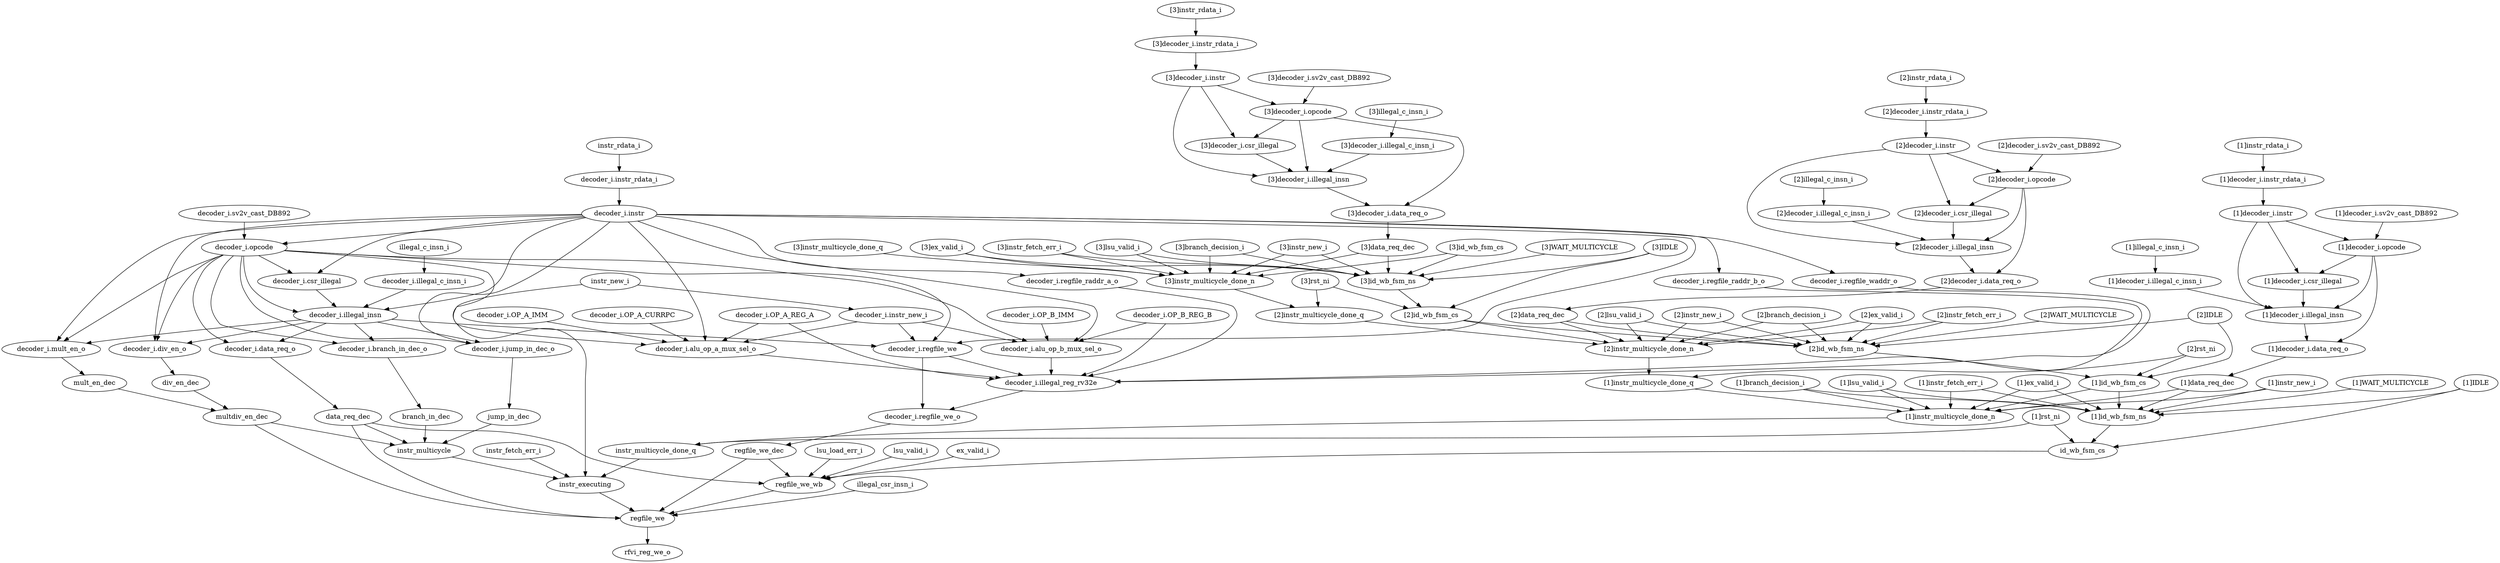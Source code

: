 strict digraph "" {
	"[3]lsu_valid_i"	 [complexity=26,
		importance=0.994132201424,
		rank=0.0382358539009];
	"[3]instr_multicycle_done_n"	 [complexity=24,
		importance=0.033522589719,
		rank=0.00139677457163];
	"[3]lsu_valid_i" -> "[3]instr_multicycle_done_n";
	"[3]id_wb_fsm_ns"	 [complexity=22,
		importance=0.992636238733,
		rank=0.0451198290333];
	"[3]lsu_valid_i" -> "[3]id_wb_fsm_ns";
	"[2]ex_valid_i"	 [complexity=21,
		importance=0.142163053277,
		rank=0.00676966920369];
	"[2]instr_multicycle_done_n"	 [complexity=20,
		importance=0.0263492807063,
		rank=0.00131746403531];
	"[2]ex_valid_i" -> "[2]instr_multicycle_done_n";
	"[2]id_wb_fsm_ns"	 [complexity=17,
		importance=0.140667090587,
		rank=0.00827453474041];
	"[2]ex_valid_i" -> "[2]id_wb_fsm_ns";
	multdiv_en_dec	 [complexity=19,
		importance=0.0178558076773,
		rank=0.000939779351435];
	instr_multicycle	 [complexity=14,
		importance=0.0151773467654,
		rank=0.00108409619753];
	multdiv_en_dec -> instr_multicycle;
	regfile_we	 [complexity=2,
		importance=0.00796297453298,
		rank=0.00398148726649];
	multdiv_en_dec -> regfile_we;
	"decoder_i.data_req_o"	 [complexity=13,
		importance=0.0260387739257,
		rank=0.00200298260967];
	data_req_dec	 [complexity=13,
		importance=0.0243310691879,
		rank=0.00187162070676];
	"decoder_i.data_req_o" -> data_req_dec;
	instr_executing	 [complexity=9,
		importance=0.0120026626807,
		rank=0.00133362918675];
	instr_multicycle -> instr_executing;
	id_wb_fsm_cs	 [complexity=10,
		importance=0.0149343605315,
		rank=0.00149343605315];
	regfile_we_wb	 [complexity=9,
		importance=0.0109906076559,
		rank=0.00122117862843];
	id_wb_fsm_cs -> regfile_we_wb;
	"[2]rst_ni"	 [complexity=16,
		importance=0.274784440367,
		rank=0.0171740275229];
	"[1]instr_multicycle_done_q"	 [complexity=18,
		importance=0.0226896568771,
		rank=0.00126053649317];
	"[2]rst_ni" -> "[1]instr_multicycle_done_q";
	"[1]id_wb_fsm_cs"	 [complexity=15,
		importance=0.136644238838,
		rank=0.00910961592254];
	"[2]rst_ni" -> "[1]id_wb_fsm_cs";
	regfile_we_dec	 [complexity=12,
		importance=0.0141115318439,
		rank=0.001175960987];
	regfile_we_dec -> regfile_we_wb;
	regfile_we_dec -> regfile_we;
	"[1]decoder_i.illegal_insn"	 [complexity=17,
		importance=0.045630533637,
		rank=0.00268414903747];
	"[1]decoder_i.data_req_o"	 [complexity=16,
		importance=0.0419719831747,
		rank=0.00262324894842];
	"[1]decoder_i.illegal_insn" -> "[1]decoder_i.data_req_o";
	"[2]instr_rdata_i"	 [complexity=30,
		importance=0.298601866865,
		rank=0.00995339556216];
	"[2]decoder_i.instr_rdata_i"	 [complexity=30,
		importance=0.297105904174,
		rank=0.00990353013915];
	"[2]instr_rdata_i" -> "[2]decoder_i.instr_rdata_i";
	"decoder_i.csr_illegal"	 [complexity=27,
		importance=0.029540206281,
		rank=0.00109408171411];
	"decoder_i.illegal_insn"	 [complexity=25,
		importance=0.0280334176321,
		rank=0.00112133670528];
	"decoder_i.csr_illegal" -> "decoder_i.illegal_insn";
	"[1]instr_rdata_i"	 [complexity=25,
		importance=0.0551821102516,
		rank=0.00220728441006];
	"[1]decoder_i.instr_rdata_i"	 [complexity=25,
		importance=0.0536861475611,
		rank=0.00214744590245];
	"[1]instr_rdata_i" -> "[1]decoder_i.instr_rdata_i";
	"[1]instr_new_i"	 [complexity=14,
		importance=0.0773248118118,
		rank=0.0055232008437];
	"[1]instr_multicycle_done_n"	 [complexity=16,
		importance=0.0191759716935,
		rank=0.00119849823084];
	"[1]instr_new_i" -> "[1]instr_multicycle_done_n";
	"[1]id_wb_fsm_ns"	 [complexity=12,
		importance=0.0189572122804,
		rank=0.00157976769003];
	"[1]instr_new_i" -> "[1]id_wb_fsm_ns";
	"[1]rst_ni"	 [complexity=11,
		importance=0.0313646837534,
		rank=0.00285133488667];
	"[1]rst_ni" -> id_wb_fsm_cs;
	instr_multicycle_done_q	 [complexity=14,
		importance=0.0155163478643,
		rank=0.00110831056173];
	"[1]rst_ni" -> instr_multicycle_done_q;
	"decoder_i.div_en_o"	 [complexity=22,
		importance=0.0219589291974,
		rank=0.000998133145338];
	div_en_dec	 [complexity=22,
		importance=0.0202208509803,
		rank=0.000919129590015];
	"decoder_i.div_en_o" -> div_en_dec;
	lsu_load_err_i	 [complexity=12,
		importance=0.0124865703463,
		rank=0.00104054752886];
	lsu_load_err_i -> regfile_we_wb;
	"[3]data_req_dec"	 [complexity=26,
		importance=1.98762233134,
		rank=0.0764470127439];
	"[3]data_req_dec" -> "[3]instr_multicycle_done_n";
	"[3]data_req_dec" -> "[3]id_wb_fsm_ns";
	"[2]instr_multicycle_done_n" -> "[1]instr_multicycle_done_q";
	"decoder_i.OP_A_IMM"	 [complexity=30,
		importance=0.0809798318544,
		rank=0.00269932772848];
	"decoder_i.alu_op_a_mux_sel_o"	 [complexity=24,
		importance=0.0264946230547,
		rank=0.00110394262728];
	"decoder_i.OP_A_IMM" -> "decoder_i.alu_op_a_mux_sel_o";
	"[1]decoder_i.illegal_c_insn_i"	 [complexity=18,
		importance=0.0478744945095,
		rank=0.00265969413942];
	"[1]decoder_i.illegal_c_insn_i" -> "[1]decoder_i.illegal_insn";
	"[1]illegal_c_insn_i"	 [complexity=18,
		importance=0.0493704571999,
		rank=0.00274280317777];
	"[1]illegal_c_insn_i" -> "[1]decoder_i.illegal_c_insn_i";
	lsu_valid_i	 [complexity=13,
		importance=0.0124865703463,
		rank=0.000960505411254];
	lsu_valid_i -> regfile_we_wb;
	div_en_dec -> multdiv_en_dec;
	rfvi_reg_we_o	 [complexity=0,
		importance=0.00278912779215,
		rank=0.0];
	"decoder_i.illegal_reg_rv32e"	 [complexity=15,
		importance=0.0223921652507,
		rank=0.00149281101671];
	"decoder_i.regfile_we_o"	 [complexity=12,
		importance=0.0173609945351,
		rank=0.00144674954459];
	"decoder_i.illegal_reg_rv32e" -> "decoder_i.regfile_we_o";
	"[1]WAIT_MULTICYCLE"	 [complexity=22,
		importance=0.0773248118118,
		rank=0.00351476417327];
	"[1]WAIT_MULTICYCLE" -> "[1]id_wb_fsm_ns";
	"decoder_i.regfile_waddr_o"	 [complexity=24,
		importance=0.0238920999924,
		rank=0.000995504166348];
	"decoder_i.regfile_waddr_o" -> "decoder_i.illegal_reg_rv32e";
	illegal_csr_insn_i	 [complexity=9,
		importance=0.00945893722341,
		rank=0.00105099302482];
	illegal_csr_insn_i -> regfile_we;
	"decoder_i.regfile_we"	 [complexity=24,
		importance=0.0243748671698,
		rank=0.00101561946541];
	"decoder_i.regfile_we" -> "decoder_i.illegal_reg_rv32e";
	"decoder_i.regfile_we" -> "decoder_i.regfile_we_o";
	instr_multicycle_done_q -> instr_executing;
	"[2]instr_fetch_err_i"	 [complexity=19,
		importance=0.564164325038,
		rank=0.0296928592125];
	"[2]instr_fetch_err_i" -> "[2]instr_multicycle_done_n";
	"[2]instr_fetch_err_i" -> "[2]id_wb_fsm_ns";
	mult_en_dec	 [complexity=22,
		importance=0.0202208509803,
		rank=0.000919129590015];
	mult_en_dec -> multdiv_en_dec;
	"[2]decoder_i.opcode"	 [complexity=25,
		importance=0.292805011823,
		rank=0.0117122004729];
	"[2]decoder_i.csr_illegal"	 [complexity=24,
		importance=0.290557078899,
		rank=0.0121065449541];
	"[2]decoder_i.opcode" -> "[2]decoder_i.csr_illegal";
	"[2]decoder_i.illegal_insn"	 [complexity=22,
		importance=0.28905029025,
		rank=0.0131386495568];
	"[2]decoder_i.opcode" -> "[2]decoder_i.illegal_insn";
	"[2]decoder_i.data_req_o"	 [complexity=21,
		importance=0.285391739788,
		rank=0.013590082847];
	"[2]decoder_i.opcode" -> "[2]decoder_i.data_req_o";
	"[1]instr_multicycle_done_q" -> "[1]instr_multicycle_done_n";
	"[1]branch_decision_i"	 [complexity=16,
		importance=0.0204531749708,
		rank=0.00127832343567];
	"[1]branch_decision_i" -> "[1]instr_multicycle_done_n";
	"[1]branch_decision_i" -> "[1]id_wb_fsm_ns";
	"[2]decoder_i.instr"	 [complexity=28,
		importance=0.295235942393,
		rank=0.0105441407997];
	"[2]decoder_i.instr" -> "[2]decoder_i.opcode";
	"[2]decoder_i.instr" -> "[2]decoder_i.csr_illegal";
	"[2]decoder_i.instr" -> "[2]decoder_i.illegal_insn";
	"[1]instr_multicycle_done_n" -> instr_multicycle_done_q;
	"[3]IDLE"	 [complexity=28,
		importance=1.98676844016,
		rank=0.0709560157199];
	"[2]id_wb_fsm_cs"	 [complexity=20,
		importance=0.988613386984,
		rank=0.0494306693492];
	"[3]IDLE" -> "[2]id_wb_fsm_cs";
	"[3]IDLE" -> "[3]id_wb_fsm_ns";
	"decoder_i.instr_rdata_i"	 [complexity=33,
		importance=0.0360890315562,
		rank=0.00109360701686];
	"decoder_i.instr"	 [complexity=31,
		importance=0.0342190697748,
		rank=0.00110384096048];
	"decoder_i.instr_rdata_i" -> "decoder_i.instr";
	"[3]decoder_i.instr"	 [complexity=33,
		importance=1.99917423869,
		rank=0.0605810375359];
	"[3]decoder_i.csr_illegal"	 [complexity=29,
		importance=1.99449537519,
		rank=0.0687757025928];
	"[3]decoder_i.instr" -> "[3]decoder_i.csr_illegal";
	"[3]decoder_i.opcode"	 [complexity=30,
		importance=1.99674330812,
		rank=0.0665581102705];
	"[3]decoder_i.instr" -> "[3]decoder_i.opcode";
	"[3]decoder_i.illegal_insn"	 [complexity=27,
		importance=1.99298858654,
		rank=0.0738143920942];
	"[3]decoder_i.instr" -> "[3]decoder_i.illegal_insn";
	"[1]IDLE"	 [complexity=18,
		importance=0.0394103872511,
		rank=0.0021894659584];
	"[1]IDLE" -> id_wb_fsm_cs;
	"[1]IDLE" -> "[1]id_wb_fsm_ns";
	"[1]id_wb_fsm_cs" -> "[1]instr_multicycle_done_n";
	"[1]id_wb_fsm_cs" -> "[1]id_wb_fsm_ns";
	instr_fetch_err_i	 [complexity=14,
		importance=0.0134986253712,
		rank=0.000964187526512];
	instr_fetch_err_i -> instr_executing;
	"decoder_i.OP_A_REG_A"	 [complexity=42,
		importance=1.24674324626,
		rank=0.0296843630062];
	"decoder_i.OP_A_REG_A" -> "decoder_i.illegal_reg_rv32e";
	"decoder_i.OP_A_REG_A" -> "decoder_i.alu_op_a_mux_sel_o";
	jump_in_dec	 [complexity=19,
		importance=0.0175234232582,
		rank=0.000922285434642];
	jump_in_dec -> instr_multicycle;
	"[3]branch_decision_i"	 [complexity=26,
		importance=0.994132201424,
		rank=0.0382358539009];
	"[3]branch_decision_i" -> "[3]instr_multicycle_done_n";
	"[3]branch_decision_i" -> "[3]id_wb_fsm_ns";
	regfile_we_wb -> regfile_we;
	"[3]instr_new_i"	 [complexity=24,
		importance=3.97204091762,
		rank=0.165501704901];
	"[3]instr_new_i" -> "[3]instr_multicycle_done_n";
	"[3]instr_new_i" -> "[3]id_wb_fsm_ns";
	"[1]lsu_valid_i"	 [complexity=16,
		importance=0.0204531749708,
		rank=0.00127832343567];
	"[1]lsu_valid_i" -> "[1]instr_multicycle_done_n";
	"[1]lsu_valid_i" -> "[1]id_wb_fsm_ns";
	"[3]id_wb_fsm_cs"	 [complexity=25,
		importance=6.95239742401,
		rank=0.27809589696];
	"[3]id_wb_fsm_cs" -> "[3]instr_multicycle_done_n";
	"[3]id_wb_fsm_cs" -> "[3]id_wb_fsm_ns";
	instr_new_i	 [complexity=27,
		importance=0.124905629555,
		rank=0.00462613442797];
	instr_new_i -> instr_executing;
	"decoder_i.instr_new_i"	 [complexity=27,
		importance=0.123409666865,
		rank=0.0045707284024];
	instr_new_i -> "decoder_i.instr_new_i";
	"[1]data_req_dec"	 [complexity=16,
		importance=0.0402642784368,
		rank=0.0025165174023];
	"[1]data_req_dec" -> "[1]instr_multicycle_done_n";
	"[1]data_req_dec" -> "[1]id_wb_fsm_ns";
	"[2]WAIT_MULTICYCLE"	 [complexity=27,
		importance=0.564164325038,
		rank=0.0208949750014];
	"[2]WAIT_MULTICYCLE" -> "[2]id_wb_fsm_ns";
	"decoder_i.alu_op_b_mux_sel_o"	 [complexity=24,
		importance=0.0257560119414,
		rank=0.00107316716423];
	"decoder_i.alu_op_b_mux_sel_o" -> "decoder_i.illegal_reg_rv32e";
	instr_executing -> regfile_we;
	"[3]instr_multicycle_done_q"	 [complexity=26,
		importance=0.0370362749026,
		rank=0.00142447211164];
	"[3]instr_multicycle_done_q" -> "[3]instr_multicycle_done_n";
	"[2]id_wb_fsm_ns" -> "[1]id_wb_fsm_cs";
	"[2]instr_multicycle_done_q"	 [complexity=22,
		importance=0.0298629658898,
		rank=0.00135740754045];
	"[3]instr_multicycle_done_n" -> "[2]instr_multicycle_done_q";
	branch_in_dec	 [complexity=19,
		importance=0.0175257597361,
		rank=0.000922408407162];
	branch_in_dec -> instr_multicycle;
	"[3]rst_ni"	 [complexity=21,
		importance=1.97872273666,
		rank=0.0942248922219];
	"[3]rst_ni" -> "[2]id_wb_fsm_cs";
	"[3]rst_ni" -> "[2]instr_multicycle_done_q";
	data_req_dec -> instr_multicycle;
	data_req_dec -> regfile_we_wb;
	data_req_dec -> regfile_we;
	"[1]decoder_i.instr"	 [complexity=23,
		importance=0.0518161857797,
		rank=0.0022528776426];
	"[1]decoder_i.instr_rdata_i" -> "[1]decoder_i.instr";
	"[2]id_wb_fsm_cs" -> "[2]instr_multicycle_done_n";
	"[2]id_wb_fsm_cs" -> "[2]id_wb_fsm_ns";
	"[1]id_wb_fsm_ns" -> id_wb_fsm_cs;
	"[2]decoder_i.csr_illegal" -> "[2]decoder_i.illegal_insn";
	"[3]id_wb_fsm_ns" -> "[2]id_wb_fsm_cs";
	regfile_we -> rfvi_reg_we_o;
	"[2]lsu_valid_i"	 [complexity=21,
		importance=0.142163053277,
		rank=0.00676966920369];
	"[2]lsu_valid_i" -> "[2]instr_multicycle_done_n";
	"[2]lsu_valid_i" -> "[2]id_wb_fsm_ns";
	"decoder_i.jump_in_dec_o"	 [complexity=19,
		importance=0.0192235726236,
		rank=0.00101176698019];
	"decoder_i.jump_in_dec_o" -> jump_in_dec;
	"[1]instr_fetch_err_i"	 [complexity=14,
		importance=0.0773248118118,
		rank=0.0055232008437];
	"[1]instr_fetch_err_i" -> "[1]instr_multicycle_done_n";
	"[1]instr_fetch_err_i" -> "[1]id_wb_fsm_ns";
	"[2]decoder_i.illegal_c_insn_i"	 [complexity=23,
		importance=0.291294251123,
		rank=0.0126649674401];
	"[2]decoder_i.illegal_c_insn_i" -> "[2]decoder_i.illegal_insn";
	"[2]decoder_i.sv2v_cast_DB892"	 [complexity=28,
		importance=0.294300974513,
		rank=0.0105107490898];
	"[2]decoder_i.sv2v_cast_DB892" -> "[2]decoder_i.opcode";
	"decoder_i.alu_op_a_mux_sel_o" -> "decoder_i.illegal_reg_rv32e";
	"[3]ex_valid_i"	 [complexity=26,
		importance=0.994132201424,
		rank=0.0382358539009];
	"[3]ex_valid_i" -> "[3]instr_multicycle_done_n";
	"[3]ex_valid_i" -> "[3]id_wb_fsm_ns";
	"[1]decoder_i.opcode"	 [complexity=20,
		importance=0.0493852552096,
		rank=0.00246926276048];
	"[1]decoder_i.opcode" -> "[1]decoder_i.illegal_insn";
	"[1]decoder_i.opcode" -> "[1]decoder_i.data_req_o";
	"[1]decoder_i.csr_illegal"	 [complexity=19,
		importance=0.0471373222859,
		rank=0.00248091169926];
	"[1]decoder_i.opcode" -> "[1]decoder_i.csr_illegal";
	"decoder_i.mult_en_o"	 [complexity=22,
		importance=0.0219589291974,
		rank=0.000998133145338];
	"decoder_i.mult_en_o" -> mult_en_dec;
	"[1]decoder_i.instr" -> "[1]decoder_i.illegal_insn";
	"[1]decoder_i.instr" -> "[1]decoder_i.opcode";
	"[1]decoder_i.instr" -> "[1]decoder_i.csr_illegal";
	"decoder_i.branch_in_dec_o"	 [complexity=19,
		importance=0.019230582618,
		rank=0.00101213592726];
	"decoder_i.branch_in_dec_o" -> branch_in_dec;
	"[3]decoder_i.instr_rdata_i"	 [complexity=35,
		importance=2.00104420047,
		rank=0.0571726914419];
	"[3]decoder_i.instr_rdata_i" -> "[3]decoder_i.instr";
	"[3]decoder_i.illegal_c_insn_i"	 [complexity=28,
		importance=1.99523254742,
		rank=0.0712583052648];
	"[3]decoder_i.illegal_c_insn_i" -> "[3]decoder_i.illegal_insn";
	"decoder_i.regfile_raddr_a_o"	 [complexity=24,
		importance=0.0238920999924,
		rank=0.000995504166348];
	"decoder_i.regfile_raddr_a_o" -> "decoder_i.illegal_reg_rv32e";
	illegal_c_insn_i	 [complexity=26,
		importance=0.031773341195,
		rank=0.00122205158442];
	"decoder_i.illegal_c_insn_i"	 [complexity=26,
		importance=0.0302773785046,
		rank=0.00116451455787];
	illegal_c_insn_i -> "decoder_i.illegal_c_insn_i";
	"[3]decoder_i.csr_illegal" -> "[3]decoder_i.illegal_insn";
	"[2]decoder_i.instr_rdata_i" -> "[2]decoder_i.instr";
	"[1]ex_valid_i"	 [complexity=16,
		importance=0.0204531749708,
		rank=0.00127832343567];
	"[1]ex_valid_i" -> "[1]instr_multicycle_done_n";
	"[1]ex_valid_i" -> "[1]id_wb_fsm_ns";
	"[2]decoder_i.illegal_insn" -> "[2]decoder_i.data_req_o";
	"decoder_i.illegal_insn" -> "decoder_i.data_req_o";
	"decoder_i.illegal_insn" -> "decoder_i.div_en_o";
	"decoder_i.illegal_insn" -> "decoder_i.regfile_we";
	"decoder_i.illegal_insn" -> "decoder_i.jump_in_dec_o";
	"decoder_i.illegal_insn" -> "decoder_i.mult_en_o";
	"decoder_i.illegal_insn" -> "decoder_i.branch_in_dec_o";
	"decoder_i.illegal_c_insn_i" -> "decoder_i.illegal_insn";
	"[2]instr_new_i"	 [complexity=19,
		importance=0.564164325038,
		rank=0.0296928592125];
	"[2]instr_new_i" -> "[2]instr_multicycle_done_n";
	"[2]instr_new_i" -> "[2]id_wb_fsm_ns";
	"decoder_i.instr_new_i" -> "decoder_i.regfile_we";
	"decoder_i.instr_new_i" -> "decoder_i.alu_op_b_mux_sel_o";
	"decoder_i.instr_new_i" -> "decoder_i.alu_op_a_mux_sel_o";
	"[3]instr_fetch_err_i"	 [complexity=24,
		importance=3.97204091762,
		rank=0.165501704901];
	"[3]instr_fetch_err_i" -> "[3]instr_multicycle_done_n";
	"[3]instr_fetch_err_i" -> "[3]id_wb_fsm_ns";
	"decoder_i.instr" -> "decoder_i.csr_illegal";
	"decoder_i.instr" -> "decoder_i.div_en_o";
	"decoder_i.instr" -> "decoder_i.regfile_waddr_o";
	"decoder_i.instr" -> "decoder_i.regfile_we";
	"decoder_i.instr" -> "decoder_i.alu_op_b_mux_sel_o";
	"decoder_i.instr" -> "decoder_i.jump_in_dec_o";
	"decoder_i.instr" -> "decoder_i.alu_op_a_mux_sel_o";
	"decoder_i.instr" -> "decoder_i.mult_en_o";
	"decoder_i.instr" -> "decoder_i.regfile_raddr_a_o";
	"decoder_i.instr" -> "decoder_i.illegal_insn";
	"decoder_i.opcode"	 [complexity=28,
		importance=0.0317881392047,
		rank=0.00113529068588];
	"decoder_i.instr" -> "decoder_i.opcode";
	"decoder_i.regfile_raddr_b_o"	 [complexity=24,
		importance=0.0238920999924,
		rank=0.000995504166348];
	"decoder_i.instr" -> "decoder_i.regfile_raddr_b_o";
	"[2]data_req_dec"	 [complexity=21,
		importance=0.28368403505,
		rank=0.0135087635738];
	"[2]data_req_dec" -> "[2]instr_multicycle_done_n";
	"[2]data_req_dec" -> "[2]id_wb_fsm_ns";
	"decoder_i.regfile_we_o" -> regfile_we_dec;
	"decoder_i.opcode" -> "decoder_i.data_req_o";
	"decoder_i.opcode" -> "decoder_i.csr_illegal";
	"decoder_i.opcode" -> "decoder_i.div_en_o";
	"decoder_i.opcode" -> "decoder_i.regfile_we";
	"decoder_i.opcode" -> "decoder_i.alu_op_b_mux_sel_o";
	"decoder_i.opcode" -> "decoder_i.jump_in_dec_o";
	"decoder_i.opcode" -> "decoder_i.alu_op_a_mux_sel_o";
	"decoder_i.opcode" -> "decoder_i.mult_en_o";
	"decoder_i.opcode" -> "decoder_i.branch_in_dec_o";
	"decoder_i.opcode" -> "decoder_i.illegal_insn";
	"[1]decoder_i.data_req_o" -> "[1]data_req_dec";
	"decoder_i.OP_A_CURRPC"	 [complexity=36,
		importance=0.160463701018,
		rank=0.00445732502829];
	"decoder_i.OP_A_CURRPC" -> "decoder_i.alu_op_a_mux_sel_o";
	"[3]decoder_i.sv2v_cast_DB892"	 [complexity=33,
		importance=1.99823927081,
		rank=0.0605527051759];
	"[3]decoder_i.sv2v_cast_DB892" -> "[3]decoder_i.opcode";
	"[3]illegal_c_insn_i"	 [complexity=28,
		importance=1.99672851011,
		rank=0.0713117325038];
	"[3]illegal_c_insn_i" -> "[3]decoder_i.illegal_c_insn_i";
	"[3]decoder_i.opcode" -> "[3]decoder_i.csr_illegal";
	"[3]decoder_i.opcode" -> "[3]decoder_i.illegal_insn";
	"[3]decoder_i.data_req_o"	 [complexity=26,
		importance=1.98933003608,
		rank=0.0765126936954];
	"[3]decoder_i.opcode" -> "[3]decoder_i.data_req_o";
	"decoder_i.regfile_raddr_b_o" -> "decoder_i.illegal_reg_rv32e";
	"[3]decoder_i.illegal_insn" -> "[3]decoder_i.data_req_o";
	"[2]branch_decision_i"	 [complexity=21,
		importance=0.142163053277,
		rank=0.00676966920369];
	"[2]branch_decision_i" -> "[2]instr_multicycle_done_n";
	"[2]branch_decision_i" -> "[2]id_wb_fsm_ns";
	"decoder_i.sv2v_cast_DB892"	 [complexity=31,
		importance=0.0332841018951,
		rank=0.00107368070629];
	"decoder_i.sv2v_cast_DB892" -> "decoder_i.opcode";
	"[1]decoder_i.sv2v_cast_DB892"	 [complexity=23,
		importance=0.0508812179,
		rank=0.00221222686522];
	"[1]decoder_i.sv2v_cast_DB892" -> "[1]decoder_i.opcode";
	"decoder_i.OP_B_IMM"	 [complexity=54,
		importance=1.00598042841,
		rank=0.0186292671927];
	"decoder_i.OP_B_IMM" -> "decoder_i.alu_op_b_mux_sel_o";
	"[3]WAIT_MULTICYCLE"	 [complexity=32,
		importance=3.97204091762,
		rank=0.124126278676];
	"[3]WAIT_MULTICYCLE" -> "[3]id_wb_fsm_ns";
	instr_rdata_i	 [complexity=33,
		importance=0.0375849942467,
		rank=0.0011389392196];
	instr_rdata_i -> "decoder_i.instr_rdata_i";
	"[3]decoder_i.data_req_o" -> "[3]data_req_dec";
	"[2]decoder_i.data_req_o" -> "[2]data_req_dec";
	"decoder_i.OP_B_REG_B"	 [complexity=30,
		importance=0.568128225401,
		rank=0.0189376075134];
	"decoder_i.OP_B_REG_B" -> "decoder_i.illegal_reg_rv32e";
	"decoder_i.OP_B_REG_B" -> "decoder_i.alu_op_b_mux_sel_o";
	"[2]illegal_c_insn_i"	 [complexity=23,
		importance=0.292790213813,
		rank=0.0127300092962];
	"[2]illegal_c_insn_i" -> "[2]decoder_i.illegal_c_insn_i";
	"[1]decoder_i.csr_illegal" -> "[1]decoder_i.illegal_insn";
	"[3]instr_rdata_i"	 [complexity=35,
		importance=2.00254016316,
		rank=0.0572154332331];
	"[3]instr_rdata_i" -> "[3]decoder_i.instr_rdata_i";
	"[2]instr_multicycle_done_q" -> "[2]instr_multicycle_done_n";
	"[2]IDLE"	 [complexity=23,
		importance=0.282830143864,
		rank=0.0122969627767];
	"[2]IDLE" -> "[1]id_wb_fsm_cs";
	"[2]IDLE" -> "[2]id_wb_fsm_ns";
	ex_valid_i	 [complexity=13,
		importance=0.0124865703463,
		rank=0.000960505411254];
	ex_valid_i -> regfile_we_wb;
}
